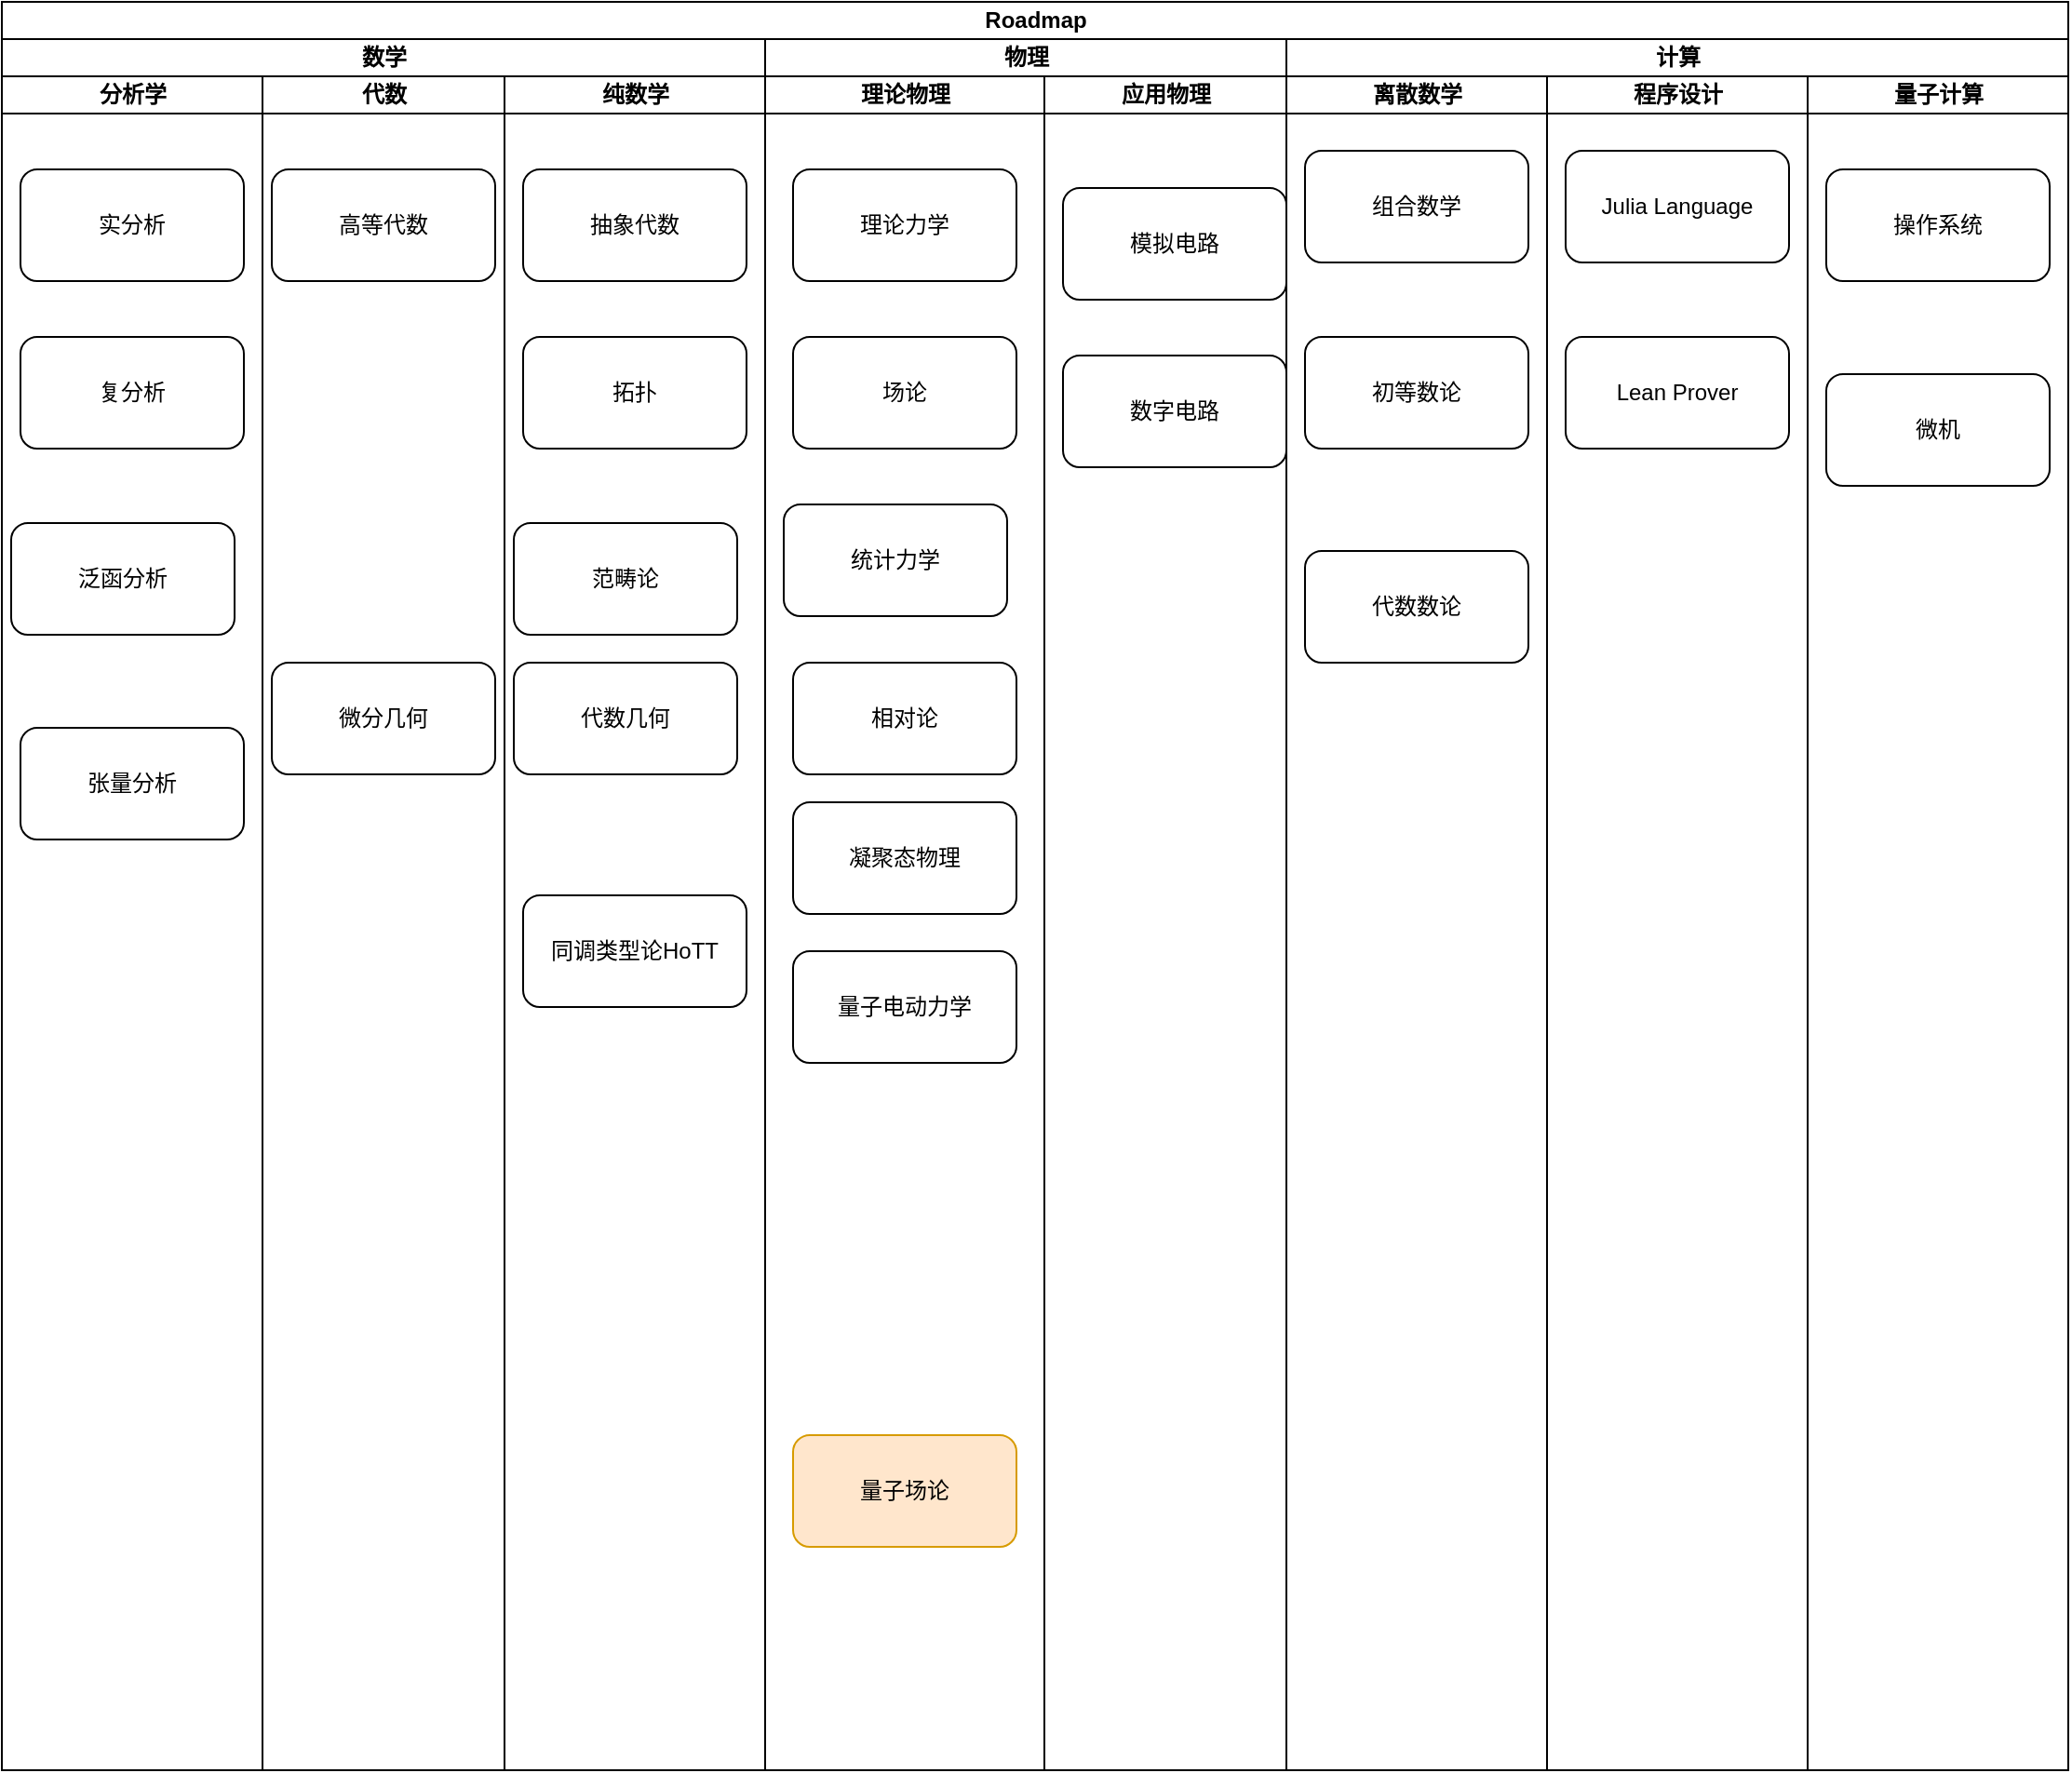 <mxfile version="21.3.7" type="github">
  <diagram name="Roadmap" id="74e2e168-ea6b-b213-b513-2b3c1d86103e">
    <mxGraphModel dx="1444" dy="925" grid="1" gridSize="10" guides="1" tooltips="1" connect="1" arrows="1" fold="1" page="1" pageScale="1" pageWidth="1100" pageHeight="850" background="none" math="0" shadow="0">
      <root>
        <mxCell id="0" />
        <mxCell id="1" parent="0" />
        <mxCell id="NTD_w7OnmmbaVp7g4xW4-17" value="Roadmap" style="swimlane;childLayout=stackLayout;resizeParent=1;resizeParentMax=0;startSize=20;html=1;" vertex="1" parent="1">
          <mxGeometry x="90" y="70" width="1110" height="950" as="geometry" />
        </mxCell>
        <mxCell id="NTD_w7OnmmbaVp7g4xW4-18" value="数学" style="swimlane;startSize=20;html=1;" vertex="1" parent="NTD_w7OnmmbaVp7g4xW4-17">
          <mxGeometry y="20" width="410" height="930" as="geometry" />
        </mxCell>
        <mxCell id="NTD_w7OnmmbaVp7g4xW4-21" value="" style="swimlane;childLayout=stackLayout;resizeParent=1;resizeParentMax=0;startSize=0;html=1;" vertex="1" parent="NTD_w7OnmmbaVp7g4xW4-18">
          <mxGeometry y="20" width="410" height="910" as="geometry">
            <mxRectangle x="4.547e-13" y="20" width="80" height="30" as="alternateBounds" />
          </mxGeometry>
        </mxCell>
        <mxCell id="NTD_w7OnmmbaVp7g4xW4-22" value="分析学" style="swimlane;startSize=20;html=1;" vertex="1" parent="NTD_w7OnmmbaVp7g4xW4-21">
          <mxGeometry width="140" height="910" as="geometry" />
        </mxCell>
        <mxCell id="NTD_w7OnmmbaVp7g4xW4-25" value="实分析" style="rounded=1;whiteSpace=wrap;html=1;" vertex="1" parent="NTD_w7OnmmbaVp7g4xW4-22">
          <mxGeometry x="10" y="50" width="120" height="60" as="geometry" />
        </mxCell>
        <mxCell id="NTD_w7OnmmbaVp7g4xW4-26" value="复分析" style="rounded=1;whiteSpace=wrap;html=1;" vertex="1" parent="NTD_w7OnmmbaVp7g4xW4-22">
          <mxGeometry x="10" y="140" width="120" height="60" as="geometry" />
        </mxCell>
        <mxCell id="NTD_w7OnmmbaVp7g4xW4-27" value="泛函分析" style="rounded=1;whiteSpace=wrap;html=1;" vertex="1" parent="NTD_w7OnmmbaVp7g4xW4-22">
          <mxGeometry x="5" y="240" width="120" height="60" as="geometry" />
        </mxCell>
        <mxCell id="NTD_w7OnmmbaVp7g4xW4-28" value="张量分析" style="rounded=1;whiteSpace=wrap;html=1;" vertex="1" parent="NTD_w7OnmmbaVp7g4xW4-22">
          <mxGeometry x="10" y="350" width="120" height="60" as="geometry" />
        </mxCell>
        <mxCell id="NTD_w7OnmmbaVp7g4xW4-23" value="代数" style="swimlane;startSize=20;html=1;" vertex="1" parent="NTD_w7OnmmbaVp7g4xW4-21">
          <mxGeometry x="140" width="130" height="910" as="geometry" />
        </mxCell>
        <mxCell id="NTD_w7OnmmbaVp7g4xW4-31" value="高等代数" style="rounded=1;whiteSpace=wrap;html=1;" vertex="1" parent="NTD_w7OnmmbaVp7g4xW4-23">
          <mxGeometry x="5" y="50" width="120" height="60" as="geometry" />
        </mxCell>
        <mxCell id="NTD_w7OnmmbaVp7g4xW4-29" value="微分几何" style="rounded=1;whiteSpace=wrap;html=1;" vertex="1" parent="NTD_w7OnmmbaVp7g4xW4-23">
          <mxGeometry x="5" y="315" width="120" height="60" as="geometry" />
        </mxCell>
        <mxCell id="NTD_w7OnmmbaVp7g4xW4-24" value="纯数学" style="swimlane;startSize=20;html=1;" vertex="1" parent="NTD_w7OnmmbaVp7g4xW4-21">
          <mxGeometry x="270" width="140" height="910" as="geometry" />
        </mxCell>
        <mxCell id="NTD_w7OnmmbaVp7g4xW4-30" value="抽象代数" style="rounded=1;whiteSpace=wrap;html=1;" vertex="1" parent="NTD_w7OnmmbaVp7g4xW4-24">
          <mxGeometry x="10" y="50" width="120" height="60" as="geometry" />
        </mxCell>
        <mxCell id="NTD_w7OnmmbaVp7g4xW4-32" value="拓扑" style="rounded=1;whiteSpace=wrap;html=1;" vertex="1" parent="NTD_w7OnmmbaVp7g4xW4-24">
          <mxGeometry x="10" y="140" width="120" height="60" as="geometry" />
        </mxCell>
        <mxCell id="NTD_w7OnmmbaVp7g4xW4-33" value="范畴论" style="rounded=1;whiteSpace=wrap;html=1;" vertex="1" parent="NTD_w7OnmmbaVp7g4xW4-24">
          <mxGeometry x="5" y="240" width="120" height="60" as="geometry" />
        </mxCell>
        <mxCell id="NTD_w7OnmmbaVp7g4xW4-35" value="代数几何" style="rounded=1;whiteSpace=wrap;html=1;" vertex="1" parent="NTD_w7OnmmbaVp7g4xW4-24">
          <mxGeometry x="5" y="315" width="120" height="60" as="geometry" />
        </mxCell>
        <mxCell id="NTD_w7OnmmbaVp7g4xW4-34" value="同调类型论HoTT" style="rounded=1;whiteSpace=wrap;html=1;" vertex="1" parent="NTD_w7OnmmbaVp7g4xW4-24">
          <mxGeometry x="10" y="440" width="120" height="60" as="geometry" />
        </mxCell>
        <mxCell id="NTD_w7OnmmbaVp7g4xW4-19" value="物理" style="swimlane;startSize=20;html=1;" vertex="1" parent="NTD_w7OnmmbaVp7g4xW4-17">
          <mxGeometry x="410" y="20" width="280" height="930" as="geometry" />
        </mxCell>
        <mxCell id="NTD_w7OnmmbaVp7g4xW4-45" value="" style="swimlane;childLayout=stackLayout;resizeParent=1;resizeParentMax=0;startSize=0;html=1;" vertex="1" parent="NTD_w7OnmmbaVp7g4xW4-19">
          <mxGeometry y="20" width="280" height="910" as="geometry" />
        </mxCell>
        <mxCell id="NTD_w7OnmmbaVp7g4xW4-46" value="理论物理" style="swimlane;startSize=20;html=1;" vertex="1" parent="NTD_w7OnmmbaVp7g4xW4-45">
          <mxGeometry width="150" height="910" as="geometry" />
        </mxCell>
        <mxCell id="NTD_w7OnmmbaVp7g4xW4-51" value="理论力学" style="rounded=1;whiteSpace=wrap;html=1;" vertex="1" parent="NTD_w7OnmmbaVp7g4xW4-46">
          <mxGeometry x="15" y="50" width="120" height="60" as="geometry" />
        </mxCell>
        <mxCell id="NTD_w7OnmmbaVp7g4xW4-52" value="场论" style="rounded=1;whiteSpace=wrap;html=1;" vertex="1" parent="NTD_w7OnmmbaVp7g4xW4-46">
          <mxGeometry x="15" y="140" width="120" height="60" as="geometry" />
        </mxCell>
        <mxCell id="NTD_w7OnmmbaVp7g4xW4-53" value="相对论" style="rounded=1;whiteSpace=wrap;html=1;" vertex="1" parent="NTD_w7OnmmbaVp7g4xW4-46">
          <mxGeometry x="15" y="315" width="120" height="60" as="geometry" />
        </mxCell>
        <mxCell id="NTD_w7OnmmbaVp7g4xW4-54" value="量子电动力学" style="rounded=1;whiteSpace=wrap;html=1;" vertex="1" parent="NTD_w7OnmmbaVp7g4xW4-46">
          <mxGeometry x="15" y="470" width="120" height="60" as="geometry" />
        </mxCell>
        <mxCell id="NTD_w7OnmmbaVp7g4xW4-55" value="量子场论" style="rounded=1;whiteSpace=wrap;html=1;fillColor=#ffe6cc;strokeColor=#d79b00;" vertex="1" parent="NTD_w7OnmmbaVp7g4xW4-46">
          <mxGeometry x="15" y="730" width="120" height="60" as="geometry" />
        </mxCell>
        <mxCell id="NTD_w7OnmmbaVp7g4xW4-56" value="统计力学" style="rounded=1;whiteSpace=wrap;html=1;" vertex="1" parent="NTD_w7OnmmbaVp7g4xW4-46">
          <mxGeometry x="10" y="230" width="120" height="60" as="geometry" />
        </mxCell>
        <mxCell id="NTD_w7OnmmbaVp7g4xW4-58" value="凝聚态物理" style="rounded=1;whiteSpace=wrap;html=1;" vertex="1" parent="NTD_w7OnmmbaVp7g4xW4-46">
          <mxGeometry x="15" y="390" width="120" height="60" as="geometry" />
        </mxCell>
        <mxCell id="NTD_w7OnmmbaVp7g4xW4-47" value="应用物理" style="swimlane;startSize=20;html=1;" vertex="1" parent="NTD_w7OnmmbaVp7g4xW4-45">
          <mxGeometry x="150" width="130" height="910" as="geometry" />
        </mxCell>
        <mxCell id="NTD_w7OnmmbaVp7g4xW4-61" value="模拟电路" style="rounded=1;whiteSpace=wrap;html=1;" vertex="1" parent="NTD_w7OnmmbaVp7g4xW4-47">
          <mxGeometry x="10" y="60" width="120" height="60" as="geometry" />
        </mxCell>
        <mxCell id="NTD_w7OnmmbaVp7g4xW4-62" value="数字电路" style="rounded=1;whiteSpace=wrap;html=1;" vertex="1" parent="NTD_w7OnmmbaVp7g4xW4-47">
          <mxGeometry x="10" y="150" width="120" height="60" as="geometry" />
        </mxCell>
        <mxCell id="NTD_w7OnmmbaVp7g4xW4-20" value="计算" style="swimlane;startSize=20;html=1;" vertex="1" parent="NTD_w7OnmmbaVp7g4xW4-17">
          <mxGeometry x="690" y="20" width="420" height="930" as="geometry" />
        </mxCell>
        <mxCell id="NTD_w7OnmmbaVp7g4xW4-36" value="" style="swimlane;childLayout=stackLayout;resizeParent=1;resizeParentMax=0;startSize=0;html=1;" vertex="1" parent="NTD_w7OnmmbaVp7g4xW4-20">
          <mxGeometry x="4.547e-13" y="20" width="420.0" height="910" as="geometry" />
        </mxCell>
        <mxCell id="NTD_w7OnmmbaVp7g4xW4-37" value="离散数学" style="swimlane;startSize=20;html=1;" vertex="1" parent="NTD_w7OnmmbaVp7g4xW4-36">
          <mxGeometry width="140.0" height="910" as="geometry" />
        </mxCell>
        <mxCell id="NTD_w7OnmmbaVp7g4xW4-40" value="组合数学" style="rounded=1;whiteSpace=wrap;html=1;" vertex="1" parent="NTD_w7OnmmbaVp7g4xW4-37">
          <mxGeometry x="10.0" y="40" width="120" height="60" as="geometry" />
        </mxCell>
        <mxCell id="NTD_w7OnmmbaVp7g4xW4-41" value="初等数论" style="rounded=1;whiteSpace=wrap;html=1;" vertex="1" parent="NTD_w7OnmmbaVp7g4xW4-37">
          <mxGeometry x="10.0" y="140" width="120" height="60" as="geometry" />
        </mxCell>
        <mxCell id="NTD_w7OnmmbaVp7g4xW4-42" value="代数数论" style="rounded=1;whiteSpace=wrap;html=1;" vertex="1" parent="NTD_w7OnmmbaVp7g4xW4-37">
          <mxGeometry x="10.0" y="255" width="120" height="60" as="geometry" />
        </mxCell>
        <mxCell id="NTD_w7OnmmbaVp7g4xW4-38" value="程序设计" style="swimlane;startSize=20;html=1;" vertex="1" parent="NTD_w7OnmmbaVp7g4xW4-36">
          <mxGeometry x="140.0" width="140" height="910" as="geometry" />
        </mxCell>
        <mxCell id="NTD_w7OnmmbaVp7g4xW4-59" value="Julia Language" style="rounded=1;whiteSpace=wrap;html=1;" vertex="1" parent="NTD_w7OnmmbaVp7g4xW4-38">
          <mxGeometry x="10" y="40" width="120" height="60" as="geometry" />
        </mxCell>
        <mxCell id="NTD_w7OnmmbaVp7g4xW4-60" value="Lean Prover" style="rounded=1;whiteSpace=wrap;html=1;" vertex="1" parent="NTD_w7OnmmbaVp7g4xW4-38">
          <mxGeometry x="10" y="140" width="120" height="60" as="geometry" />
        </mxCell>
        <mxCell id="NTD_w7OnmmbaVp7g4xW4-39" value="量子计算" style="swimlane;startSize=20;html=1;" vertex="1" parent="NTD_w7OnmmbaVp7g4xW4-36">
          <mxGeometry x="280.0" width="140" height="910" as="geometry" />
        </mxCell>
        <mxCell id="NTD_w7OnmmbaVp7g4xW4-43" value="操作系统" style="rounded=1;whiteSpace=wrap;html=1;" vertex="1" parent="NTD_w7OnmmbaVp7g4xW4-39">
          <mxGeometry x="10" y="50" width="120" height="60" as="geometry" />
        </mxCell>
        <mxCell id="NTD_w7OnmmbaVp7g4xW4-44" value="微机" style="rounded=1;whiteSpace=wrap;html=1;" vertex="1" parent="NTD_w7OnmmbaVp7g4xW4-39">
          <mxGeometry x="10" y="160" width="120" height="60" as="geometry" />
        </mxCell>
      </root>
    </mxGraphModel>
  </diagram>
</mxfile>
